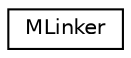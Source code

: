 digraph "Graphical Class Hierarchy"
{
 // INTERACTIVE_SVG=YES
  edge [fontname="Helvetica",fontsize="10",labelfontname="Helvetica",labelfontsize="10"];
  node [fontname="Helvetica",fontsize="10",shape=record];
  rankdir="LR";
  Node0 [label="MLinker",height=0.2,width=0.4,color="black", fillcolor="white", style="filled",URL="$classMLinker.html",tooltip="Represents the mechanical component of a Linker. "];
}
